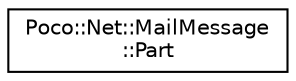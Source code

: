 digraph "Graphical Class Hierarchy"
{
 // LATEX_PDF_SIZE
  edge [fontname="Helvetica",fontsize="10",labelfontname="Helvetica",labelfontsize="10"];
  node [fontname="Helvetica",fontsize="10",shape=record];
  rankdir="LR";
  Node0 [label="Poco::Net::MailMessage\l::Part",height=0.2,width=0.4,color="black", fillcolor="white", style="filled",URL="$structPoco_1_1Net_1_1MailMessage_1_1Part.html",tooltip=" "];
}
